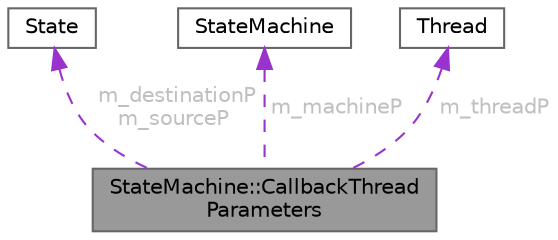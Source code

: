 digraph "StateMachine::CallbackThreadParameters"
{
 // LATEX_PDF_SIZE
  bgcolor="transparent";
  edge [fontname=Helvetica,fontsize=10,labelfontname=Helvetica,labelfontsize=10];
  node [fontname=Helvetica,fontsize=10,shape=box,height=0.2,width=0.4];
  Node1 [id="Node000001",label="StateMachine::CallbackThread\lParameters",height=0.2,width=0.4,color="gray40", fillcolor="grey60", style="filled", fontcolor="black",tooltip=" "];
  Node2 -> Node1 [id="edge1_Node000001_Node000002",dir="back",color="darkorchid3",style="dashed",tooltip=" ",label=" m_destinationP\nm_sourceP",fontcolor="grey" ];
  Node2 [id="Node000002",label="State",height=0.2,width=0.4,color="gray40", fillcolor="white", style="filled",URL="$class_state.html",tooltip="State represents a machine state, it owns the paths to the connected (through Events and Actions) Sta..."];
  Node3 -> Node1 [id="edge2_Node000001_Node000003",dir="back",color="darkorchid3",style="dashed",tooltip=" ",label=" m_machineP",fontcolor="grey" ];
  Node3 [id="Node000003",label="StateMachine",height=0.2,width=0.4,color="gray40", fillcolor="white", style="filled",URL="$class_state_machine.html",tooltip="Defines a dynamically programmable thread safe state machine. Only the DoTransition method is thread ..."];
  Node4 -> Node1 [id="edge3_Node000001_Node000004",dir="back",color="darkorchid3",style="dashed",tooltip=" ",label=" m_threadP",fontcolor="grey" ];
  Node4 [id="Node000004",label="Thread",height=0.2,width=0.4,color="gray40", fillcolor="white", style="filled",URL="$class_thread.html",tooltip=" "];
}
